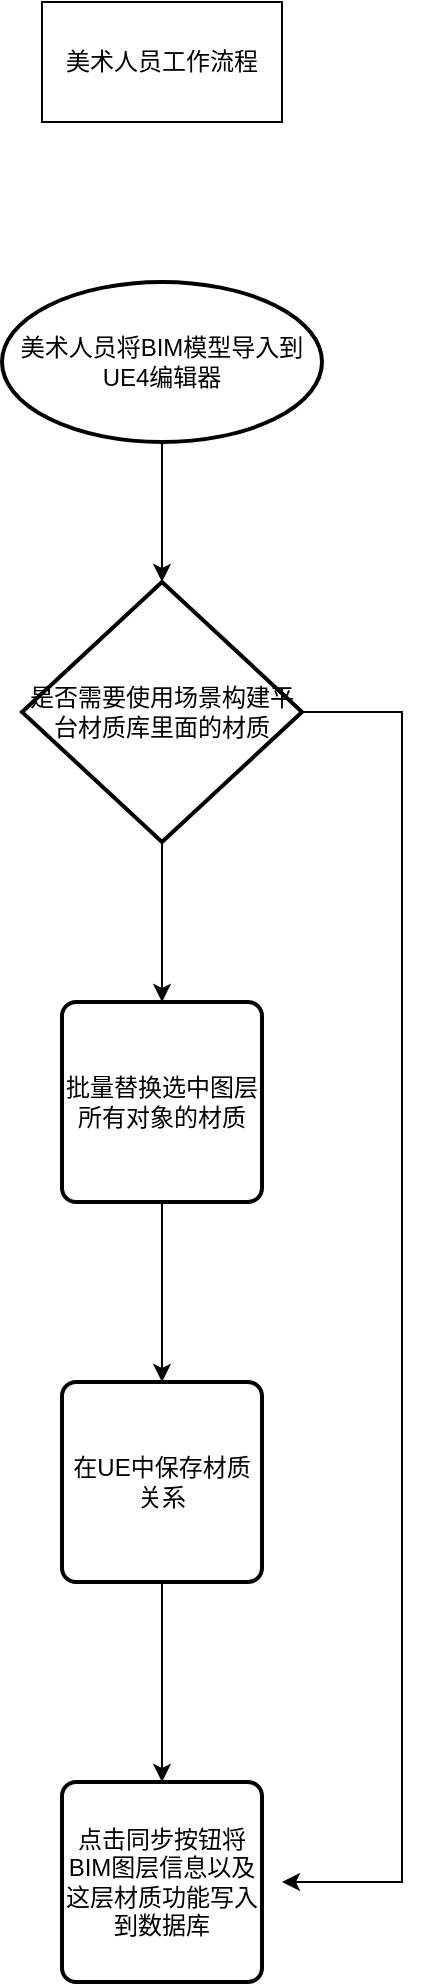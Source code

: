 <mxfile version="15.8.9" type="github">
  <diagram id="AkcPyndH6maxKv0dhbkd" name="第 1 页">
    <mxGraphModel dx="981" dy="526" grid="1" gridSize="10" guides="1" tooltips="1" connect="1" arrows="1" fold="1" page="1" pageScale="1" pageWidth="827" pageHeight="1169" math="0" shadow="0">
      <root>
        <mxCell id="0" />
        <mxCell id="1" parent="0" />
        <mxCell id="zeVZz8eFkJ2jSE9SBWDc-14" style="edgeStyle=orthogonalEdgeStyle;rounded=0;orthogonalLoop=1;jettySize=auto;html=1;exitX=0.5;exitY=1;exitDx=0;exitDy=0;exitPerimeter=0;entryX=0.5;entryY=0;entryDx=0;entryDy=0;entryPerimeter=0;" edge="1" parent="1" source="zeVZz8eFkJ2jSE9SBWDc-1" target="zeVZz8eFkJ2jSE9SBWDc-4">
          <mxGeometry relative="1" as="geometry" />
        </mxCell>
        <mxCell id="zeVZz8eFkJ2jSE9SBWDc-1" value="美术人员将BIM模型导入到UE4编辑器" style="strokeWidth=2;html=1;shape=mxgraph.flowchart.start_1;whiteSpace=wrap;" vertex="1" parent="1">
          <mxGeometry x="320" y="240" width="160" height="80" as="geometry" />
        </mxCell>
        <mxCell id="zeVZz8eFkJ2jSE9SBWDc-8" style="edgeStyle=orthogonalEdgeStyle;rounded=0;orthogonalLoop=1;jettySize=auto;html=1;exitX=0.5;exitY=1;exitDx=0;exitDy=0;exitPerimeter=0;" edge="1" parent="1" source="zeVZz8eFkJ2jSE9SBWDc-4">
          <mxGeometry relative="1" as="geometry">
            <mxPoint x="400" y="600" as="targetPoint" />
          </mxGeometry>
        </mxCell>
        <mxCell id="zeVZz8eFkJ2jSE9SBWDc-18" style="edgeStyle=orthogonalEdgeStyle;rounded=0;orthogonalLoop=1;jettySize=auto;html=1;exitX=1;exitY=0.5;exitDx=0;exitDy=0;exitPerimeter=0;entryX=1;entryY=0.5;entryDx=0;entryDy=0;" edge="1" parent="1" source="zeVZz8eFkJ2jSE9SBWDc-4">
          <mxGeometry relative="1" as="geometry">
            <mxPoint x="460" y="1040" as="targetPoint" />
            <Array as="points">
              <mxPoint x="520" y="455" />
              <mxPoint x="520" y="1040" />
            </Array>
          </mxGeometry>
        </mxCell>
        <mxCell id="zeVZz8eFkJ2jSE9SBWDc-4" value="是否需要使用场景构建平台材质库里面的材质" style="strokeWidth=2;html=1;shape=mxgraph.flowchart.decision;whiteSpace=wrap;" vertex="1" parent="1">
          <mxGeometry x="330" y="390" width="140" height="130" as="geometry" />
        </mxCell>
        <mxCell id="zeVZz8eFkJ2jSE9SBWDc-19" value="美术人员工作流程" style="rounded=0;whiteSpace=wrap;html=1;" vertex="1" parent="1">
          <mxGeometry x="340" y="100" width="120" height="60" as="geometry" />
        </mxCell>
        <mxCell id="zeVZz8eFkJ2jSE9SBWDc-28" value="" style="edgeStyle=orthogonalEdgeStyle;rounded=0;orthogonalLoop=1;jettySize=auto;html=1;" edge="1" parent="1" source="zeVZz8eFkJ2jSE9SBWDc-25" target="zeVZz8eFkJ2jSE9SBWDc-27">
          <mxGeometry relative="1" as="geometry" />
        </mxCell>
        <mxCell id="zeVZz8eFkJ2jSE9SBWDc-25" value="&lt;span&gt;批量替换选中图层所有对象的材质&lt;/span&gt;" style="rounded=1;whiteSpace=wrap;html=1;absoluteArcSize=1;arcSize=14;strokeWidth=2;" vertex="1" parent="1">
          <mxGeometry x="350" y="600" width="100" height="100" as="geometry" />
        </mxCell>
        <mxCell id="zeVZz8eFkJ2jSE9SBWDc-26" value="点击同步按钮将BIM图层信息以及这层材质功能写入到数据库" style="rounded=1;whiteSpace=wrap;html=1;absoluteArcSize=1;arcSize=14;strokeWidth=2;" vertex="1" parent="1">
          <mxGeometry x="350" y="990" width="100" height="100" as="geometry" />
        </mxCell>
        <mxCell id="zeVZz8eFkJ2jSE9SBWDc-29" value="" style="edgeStyle=orthogonalEdgeStyle;rounded=0;orthogonalLoop=1;jettySize=auto;html=1;" edge="1" parent="1" source="zeVZz8eFkJ2jSE9SBWDc-27" target="zeVZz8eFkJ2jSE9SBWDc-26">
          <mxGeometry relative="1" as="geometry" />
        </mxCell>
        <mxCell id="zeVZz8eFkJ2jSE9SBWDc-27" value="在UE中保存材质关系" style="rounded=1;whiteSpace=wrap;html=1;absoluteArcSize=1;arcSize=14;strokeWidth=2;" vertex="1" parent="1">
          <mxGeometry x="350" y="790" width="100" height="100" as="geometry" />
        </mxCell>
      </root>
    </mxGraphModel>
  </diagram>
</mxfile>
